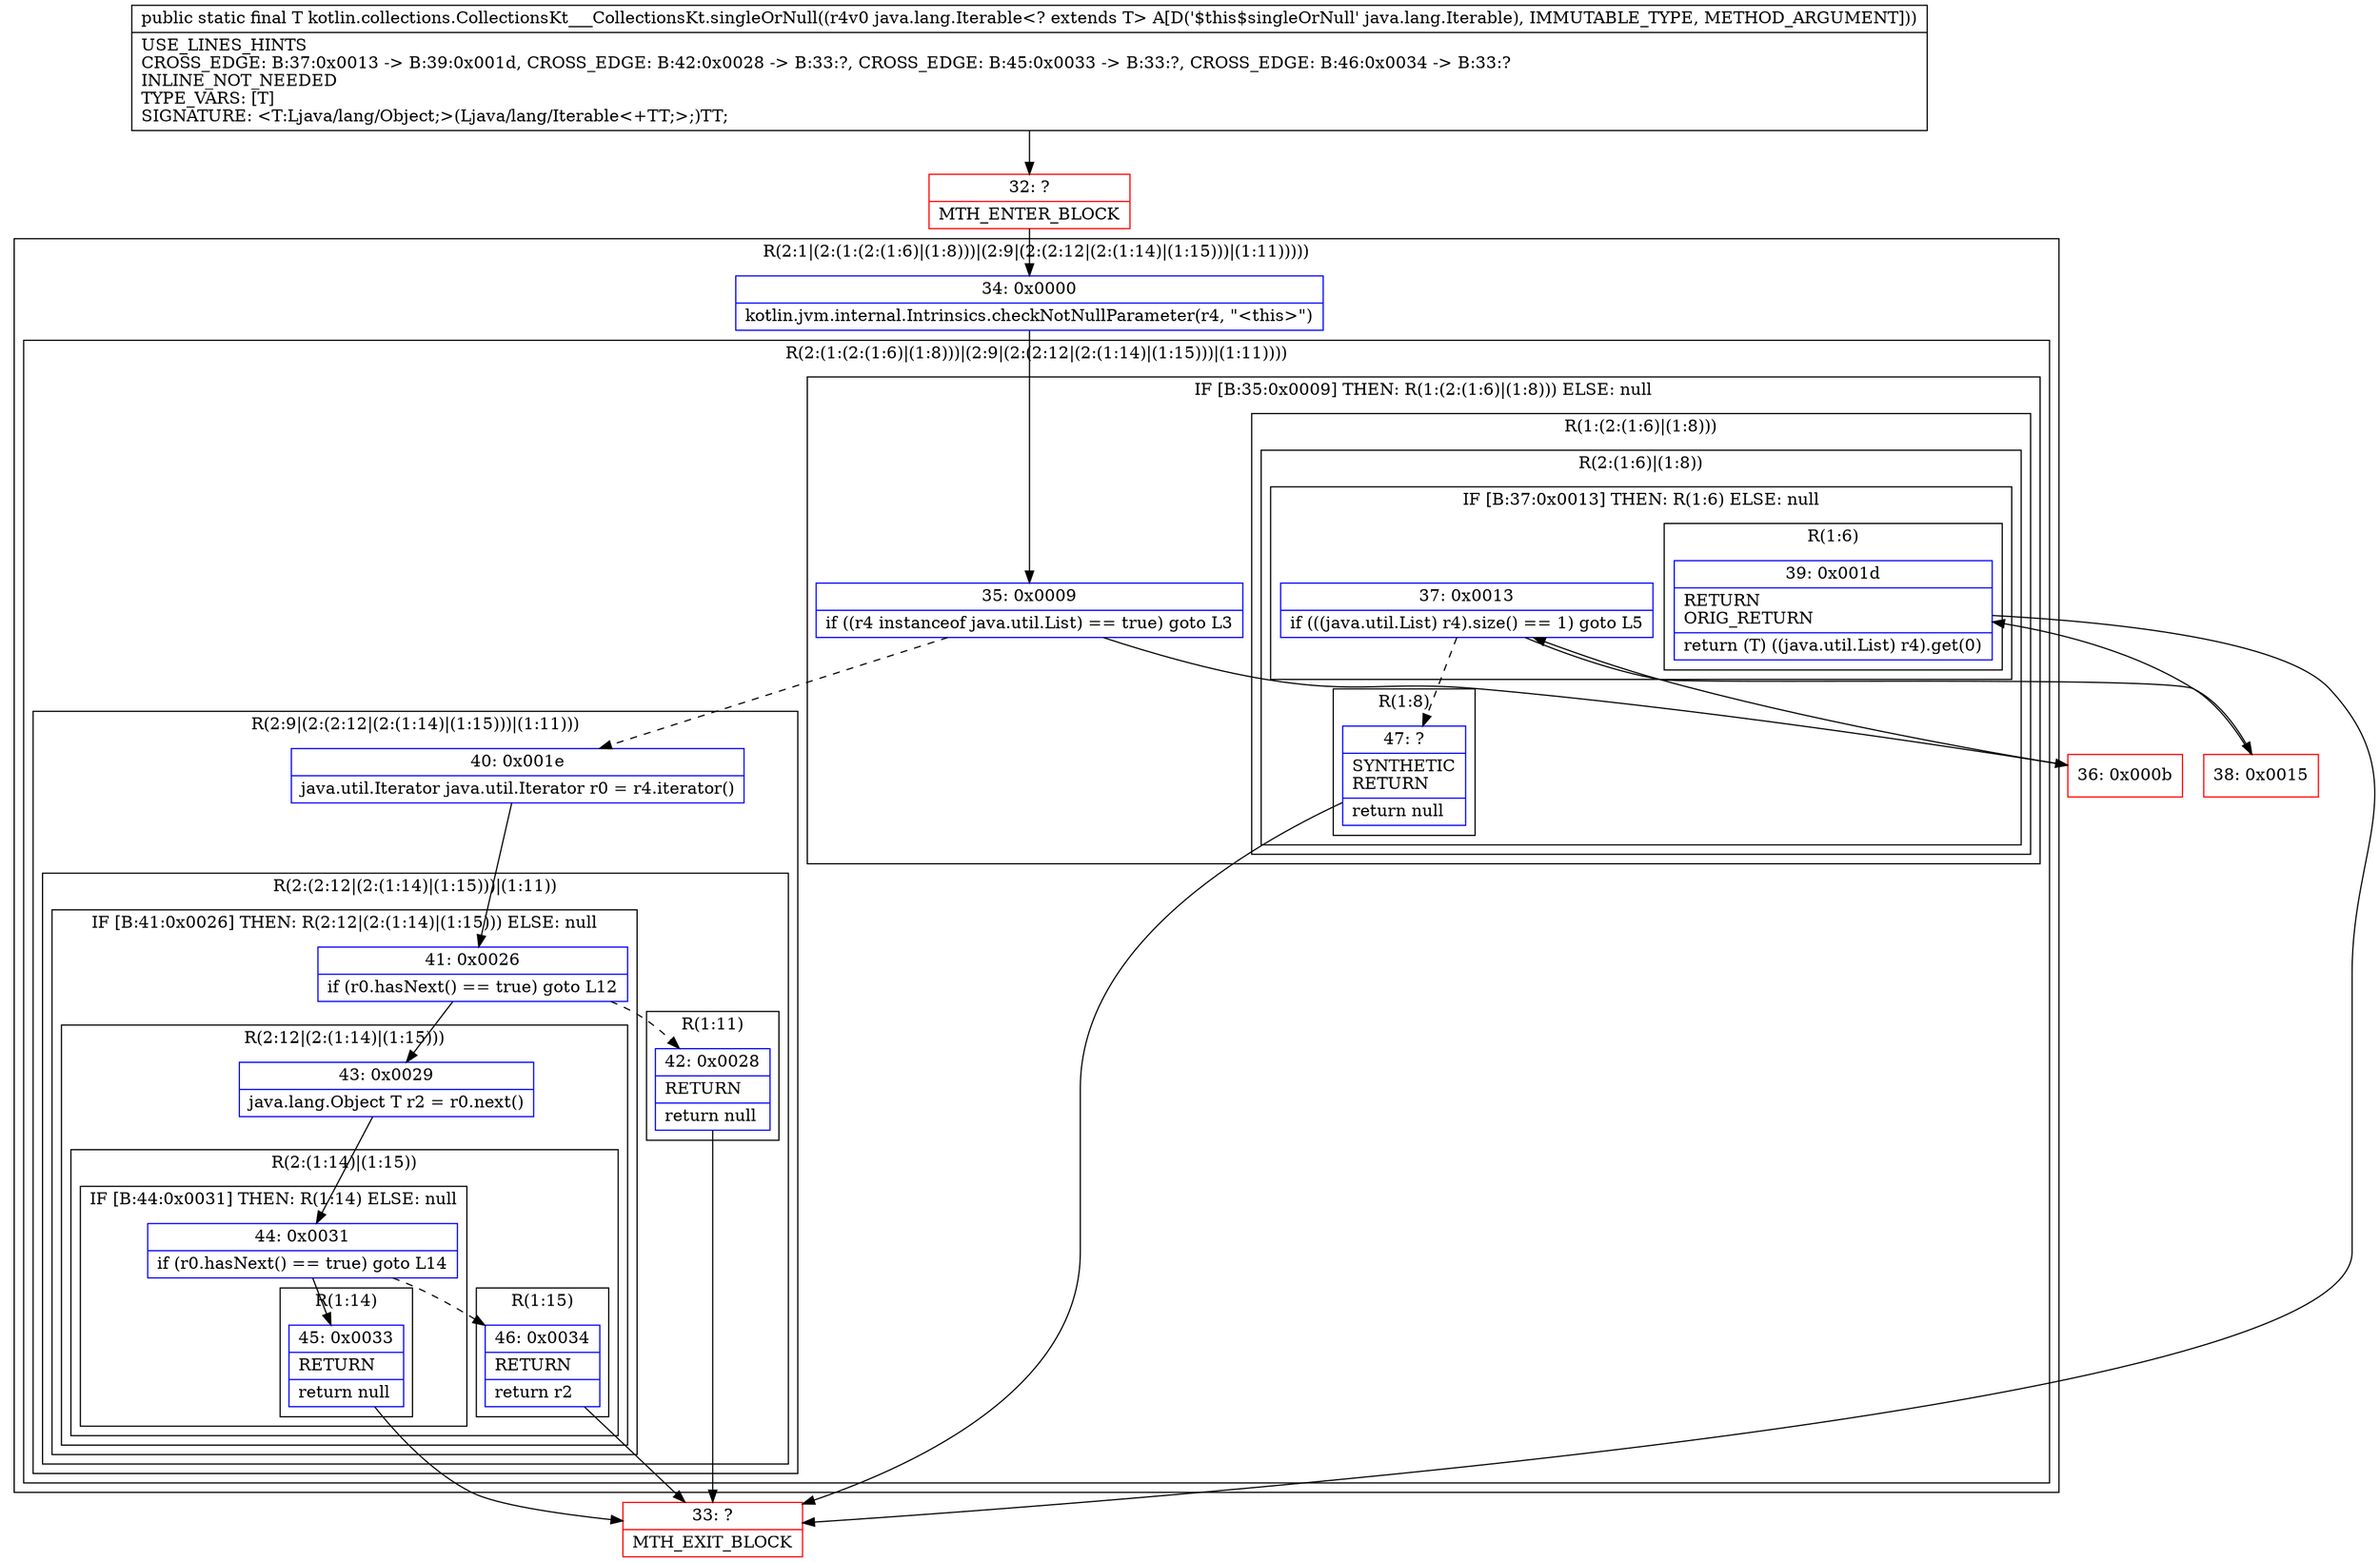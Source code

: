 digraph "CFG forkotlin.collections.CollectionsKt___CollectionsKt.singleOrNull(Ljava\/lang\/Iterable;)Ljava\/lang\/Object;" {
subgraph cluster_Region_1862205170 {
label = "R(2:1|(2:(1:(2:(1:6)|(1:8)))|(2:9|(2:(2:12|(2:(1:14)|(1:15)))|(1:11)))))";
node [shape=record,color=blue];
Node_34 [shape=record,label="{34\:\ 0x0000|kotlin.jvm.internal.Intrinsics.checkNotNullParameter(r4, \"\<this\>\")\l}"];
subgraph cluster_Region_1445878100 {
label = "R(2:(1:(2:(1:6)|(1:8)))|(2:9|(2:(2:12|(2:(1:14)|(1:15)))|(1:11))))";
node [shape=record,color=blue];
subgraph cluster_IfRegion_1079725174 {
label = "IF [B:35:0x0009] THEN: R(1:(2:(1:6)|(1:8))) ELSE: null";
node [shape=record,color=blue];
Node_35 [shape=record,label="{35\:\ 0x0009|if ((r4 instanceof java.util.List) == true) goto L3\l}"];
subgraph cluster_Region_1313525915 {
label = "R(1:(2:(1:6)|(1:8)))";
node [shape=record,color=blue];
subgraph cluster_Region_1473953486 {
label = "R(2:(1:6)|(1:8))";
node [shape=record,color=blue];
subgraph cluster_IfRegion_1939519896 {
label = "IF [B:37:0x0013] THEN: R(1:6) ELSE: null";
node [shape=record,color=blue];
Node_37 [shape=record,label="{37\:\ 0x0013|if (((java.util.List) r4).size() == 1) goto L5\l}"];
subgraph cluster_Region_1765307233 {
label = "R(1:6)";
node [shape=record,color=blue];
Node_39 [shape=record,label="{39\:\ 0x001d|RETURN\lORIG_RETURN\l|return (T) ((java.util.List) r4).get(0)\l}"];
}
}
subgraph cluster_Region_1911466197 {
label = "R(1:8)";
node [shape=record,color=blue];
Node_47 [shape=record,label="{47\:\ ?|SYNTHETIC\lRETURN\l|return null\l}"];
}
}
}
}
subgraph cluster_Region_648221405 {
label = "R(2:9|(2:(2:12|(2:(1:14)|(1:15)))|(1:11)))";
node [shape=record,color=blue];
Node_40 [shape=record,label="{40\:\ 0x001e|java.util.Iterator java.util.Iterator r0 = r4.iterator()\l}"];
subgraph cluster_Region_1941984488 {
label = "R(2:(2:12|(2:(1:14)|(1:15)))|(1:11))";
node [shape=record,color=blue];
subgraph cluster_IfRegion_1283837693 {
label = "IF [B:41:0x0026] THEN: R(2:12|(2:(1:14)|(1:15))) ELSE: null";
node [shape=record,color=blue];
Node_41 [shape=record,label="{41\:\ 0x0026|if (r0.hasNext() == true) goto L12\l}"];
subgraph cluster_Region_2056500696 {
label = "R(2:12|(2:(1:14)|(1:15)))";
node [shape=record,color=blue];
Node_43 [shape=record,label="{43\:\ 0x0029|java.lang.Object T r2 = r0.next()\l}"];
subgraph cluster_Region_1429235057 {
label = "R(2:(1:14)|(1:15))";
node [shape=record,color=blue];
subgraph cluster_IfRegion_1195789929 {
label = "IF [B:44:0x0031] THEN: R(1:14) ELSE: null";
node [shape=record,color=blue];
Node_44 [shape=record,label="{44\:\ 0x0031|if (r0.hasNext() == true) goto L14\l}"];
subgraph cluster_Region_2142877645 {
label = "R(1:14)";
node [shape=record,color=blue];
Node_45 [shape=record,label="{45\:\ 0x0033|RETURN\l|return null\l}"];
}
}
subgraph cluster_Region_2035124646 {
label = "R(1:15)";
node [shape=record,color=blue];
Node_46 [shape=record,label="{46\:\ 0x0034|RETURN\l|return r2\l}"];
}
}
}
}
subgraph cluster_Region_2073366767 {
label = "R(1:11)";
node [shape=record,color=blue];
Node_42 [shape=record,label="{42\:\ 0x0028|RETURN\l|return null\l}"];
}
}
}
}
}
Node_32 [shape=record,color=red,label="{32\:\ ?|MTH_ENTER_BLOCK\l}"];
Node_36 [shape=record,color=red,label="{36\:\ 0x000b}"];
Node_38 [shape=record,color=red,label="{38\:\ 0x0015}"];
Node_33 [shape=record,color=red,label="{33\:\ ?|MTH_EXIT_BLOCK\l}"];
MethodNode[shape=record,label="{public static final T kotlin.collections.CollectionsKt___CollectionsKt.singleOrNull((r4v0 java.lang.Iterable\<? extends T\> A[D('$this$singleOrNull' java.lang.Iterable), IMMUTABLE_TYPE, METHOD_ARGUMENT]))  | USE_LINES_HINTS\lCROSS_EDGE: B:37:0x0013 \-\> B:39:0x001d, CROSS_EDGE: B:42:0x0028 \-\> B:33:?, CROSS_EDGE: B:45:0x0033 \-\> B:33:?, CROSS_EDGE: B:46:0x0034 \-\> B:33:?\lINLINE_NOT_NEEDED\lTYPE_VARS: [T]\lSIGNATURE: \<T:Ljava\/lang\/Object;\>(Ljava\/lang\/Iterable\<+TT;\>;)TT;\l}"];
MethodNode -> Node_32;Node_34 -> Node_35;
Node_35 -> Node_36;
Node_35 -> Node_40[style=dashed];
Node_37 -> Node_38;
Node_37 -> Node_47[style=dashed];
Node_39 -> Node_33;
Node_47 -> Node_33;
Node_40 -> Node_41;
Node_41 -> Node_42[style=dashed];
Node_41 -> Node_43;
Node_43 -> Node_44;
Node_44 -> Node_45;
Node_44 -> Node_46[style=dashed];
Node_45 -> Node_33;
Node_46 -> Node_33;
Node_42 -> Node_33;
Node_32 -> Node_34;
Node_36 -> Node_37;
Node_38 -> Node_39;
}

